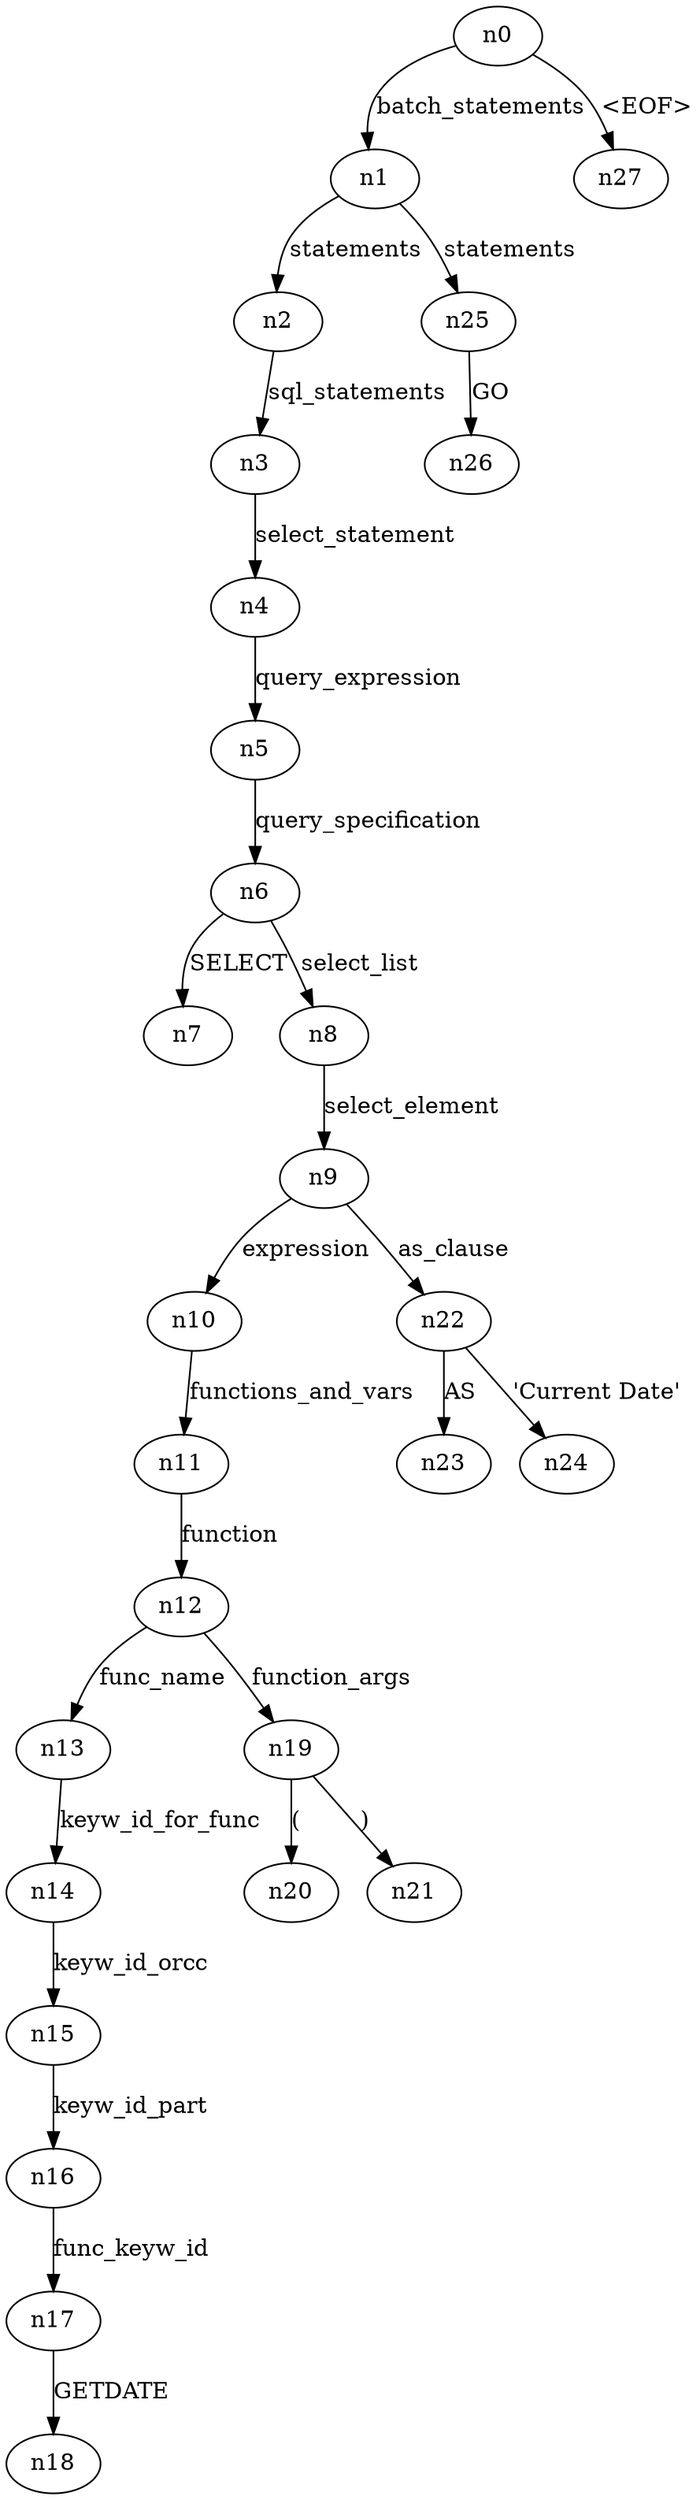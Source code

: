 digraph ParseTree {
  n0 -> n1 [label="batch_statements"];
  n1 -> n2 [label="statements"];
  n2 -> n3 [label="sql_statements"];
  n3 -> n4 [label="select_statement"];
  n4 -> n5 [label="query_expression"];
  n5 -> n6 [label="query_specification"];
  n6 -> n7 [label="SELECT"];
  n6 -> n8 [label="select_list"];
  n8 -> n9 [label="select_element"];
  n9 -> n10 [label="expression"];
  n10 -> n11 [label="functions_and_vars"];
  n11 -> n12 [label="function"];
  n12 -> n13 [label="func_name"];
  n13 -> n14 [label="keyw_id_for_func"];
  n14 -> n15 [label="keyw_id_orcc"];
  n15 -> n16 [label="keyw_id_part"];
  n16 -> n17 [label="func_keyw_id"];
  n17 -> n18 [label="GETDATE"];
  n12 -> n19 [label="function_args"];
  n19 -> n20 [label="("];
  n19 -> n21 [label=")"];
  n9 -> n22 [label="as_clause"];
  n22 -> n23 [label="AS"];
  n22 -> n24 [label="'Current Date'"];
  n1 -> n25 [label="statements"];
  n25 -> n26 [label="GO"];
  n0 -> n27 [label="<EOF>"];
}